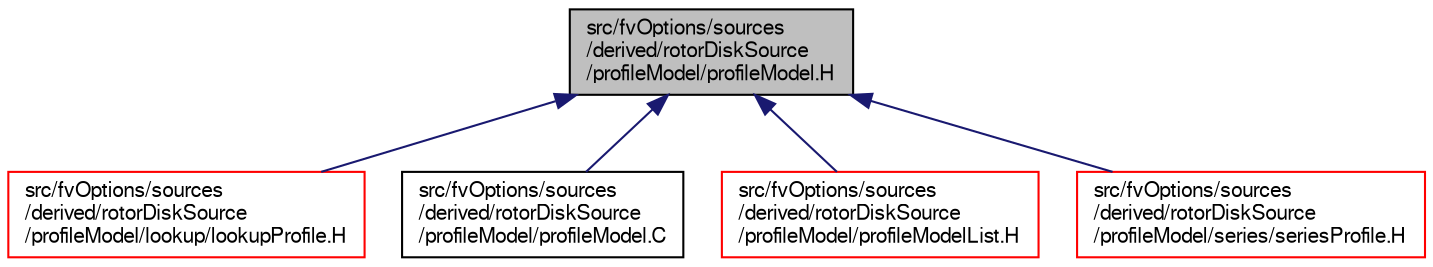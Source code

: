 digraph "src/fvOptions/sources/derived/rotorDiskSource/profileModel/profileModel.H"
{
  bgcolor="transparent";
  edge [fontname="FreeSans",fontsize="10",labelfontname="FreeSans",labelfontsize="10"];
  node [fontname="FreeSans",fontsize="10",shape=record];
  Node72 [label="src/fvOptions/sources\l/derived/rotorDiskSource\l/profileModel/profileModel.H",height=0.2,width=0.4,color="black", fillcolor="grey75", style="filled", fontcolor="black"];
  Node72 -> Node73 [dir="back",color="midnightblue",fontsize="10",style="solid",fontname="FreeSans"];
  Node73 [label="src/fvOptions/sources\l/derived/rotorDiskSource\l/profileModel/lookup/lookupProfile.H",height=0.2,width=0.4,color="red",URL="$a04691.html"];
  Node72 -> Node75 [dir="back",color="midnightblue",fontsize="10",style="solid",fontname="FreeSans"];
  Node75 [label="src/fvOptions/sources\l/derived/rotorDiskSource\l/profileModel/profileModel.C",height=0.2,width=0.4,color="black",URL="$a04694.html"];
  Node72 -> Node76 [dir="back",color="midnightblue",fontsize="10",style="solid",fontname="FreeSans"];
  Node76 [label="src/fvOptions/sources\l/derived/rotorDiskSource\l/profileModel/profileModelList.H",height=0.2,width=0.4,color="red",URL="$a04703.html"];
  Node72 -> Node89 [dir="back",color="midnightblue",fontsize="10",style="solid",fontname="FreeSans"];
  Node89 [label="src/fvOptions/sources\l/derived/rotorDiskSource\l/profileModel/series/seriesProfile.H",height=0.2,width=0.4,color="red",URL="$a04709.html"];
}
